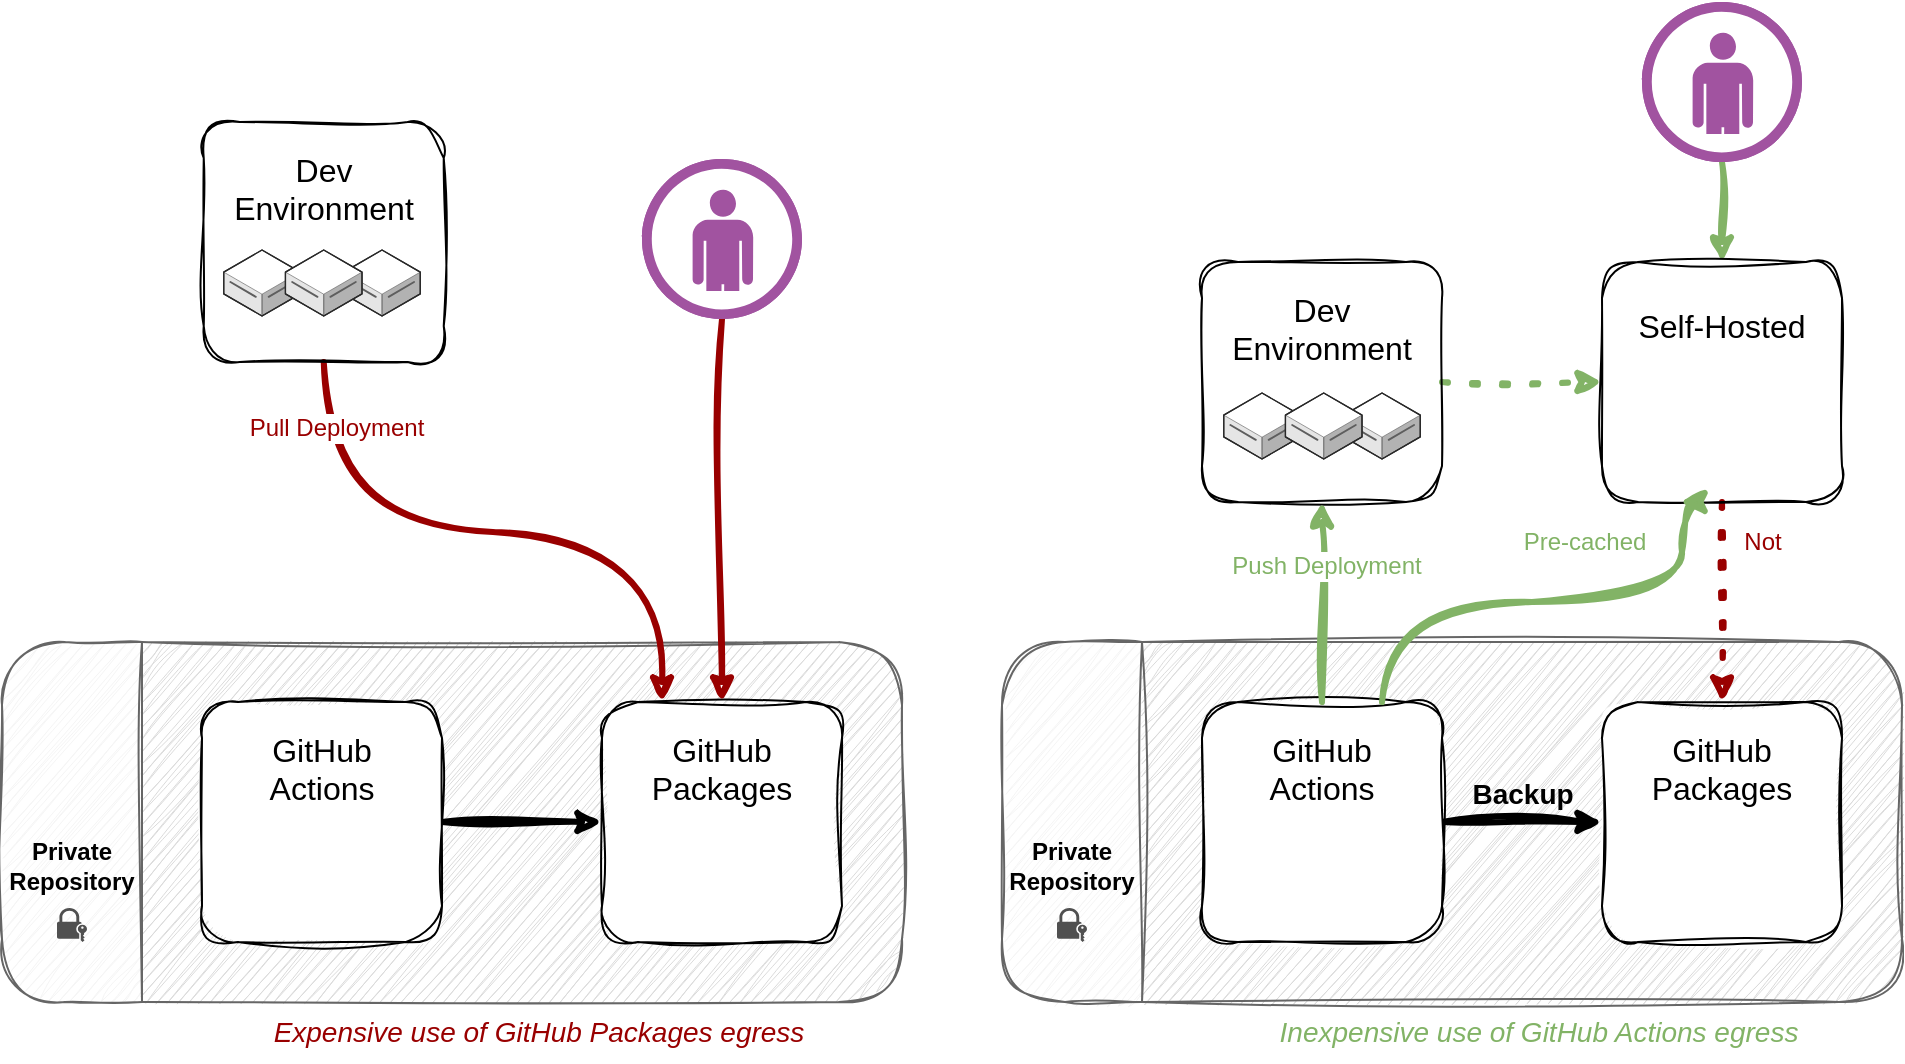 <mxfile version="24.2.5" type="github">
  <diagram name="Page-1" id="1pSw0mMazfSblqHfW_n3">
    <mxGraphModel dx="1105" dy="721" grid="1" gridSize="10" guides="1" tooltips="1" connect="1" arrows="1" fold="1" page="1" pageScale="1" pageWidth="850" pageHeight="1100" math="0" shadow="0">
      <root>
        <mxCell id="0" />
        <mxCell id="1" parent="0" />
        <mxCell id="poqatU7U9Uyuya-eAcOq-8" value="" style="swimlane;horizontal=0;whiteSpace=wrap;html=1;rounded=1;glass=0;fillColor=#f5f5f5;strokeColor=#666666;shadow=0;startSize=70;align=left;fontSize=16;textDirection=ltr;direction=east;sketch=1;curveFitting=1;jiggle=2;swimlaneFillColor=#DBDBDB;fontColor=#333333;" vertex="1" parent="1">
          <mxGeometry x="90" y="340" width="450" height="180" as="geometry" />
        </mxCell>
        <mxCell id="poqatU7U9Uyuya-eAcOq-9" value="" style="shape=image;html=1;verticalAlign=top;verticalLabelPosition=bottom;labelBackgroundColor=#ffffff;imageAspect=0;aspect=fixed;image=https://cdn4.iconfinder.com/data/icons/ionicons/512/icon-social-github-128.png" vertex="1" parent="poqatU7U9Uyuya-eAcOq-8">
          <mxGeometry x="10" y="20" width="50" height="50" as="geometry" />
        </mxCell>
        <mxCell id="poqatU7U9Uyuya-eAcOq-10" value="&lt;font style=&quot;font-size: 16px;&quot;&gt;GitHub Packages&lt;/font&gt;" style="rounded=1;whiteSpace=wrap;html=1;sketch=1;curveFitting=1;jiggle=2;horizontal=1;verticalAlign=top;spacingTop=8;" vertex="1" parent="poqatU7U9Uyuya-eAcOq-8">
          <mxGeometry x="300" y="30" width="120" height="120" as="geometry" />
        </mxCell>
        <mxCell id="poqatU7U9Uyuya-eAcOq-4" value="" style="shape=image;verticalLabelPosition=bottom;labelBackgroundColor=default;verticalAlign=top;aspect=fixed;imageAspect=0;image=https://speedmedia.jfrog.com/08612fe1-9391-4cf3-ac1a-6dd49c36b276/https://media.jfrog.com/wp-content/uploads/2017/11/20133118/Maven-2.png;" vertex="1" parent="poqatU7U9Uyuya-eAcOq-8">
          <mxGeometry x="315.43" y="90" width="89.14" height="40" as="geometry" />
        </mxCell>
        <mxCell id="poqatU7U9Uyuya-eAcOq-13" style="edgeStyle=orthogonalEdgeStyle;rounded=0;orthogonalLoop=1;jettySize=auto;html=1;exitX=1;exitY=0.5;exitDx=0;exitDy=0;entryX=0;entryY=0.5;entryDx=0;entryDy=0;sketch=1;curveFitting=1;jiggle=2;flowAnimation=0;strokeWidth=3;fillColor=#d5e8d4;strokeColor=#000000;" edge="1" parent="poqatU7U9Uyuya-eAcOq-8" source="poqatU7U9Uyuya-eAcOq-12" target="poqatU7U9Uyuya-eAcOq-10">
          <mxGeometry relative="1" as="geometry" />
        </mxCell>
        <mxCell id="poqatU7U9Uyuya-eAcOq-12" value="&lt;font style=&quot;font-size: 16px;&quot;&gt;GitHub&lt;/font&gt;&lt;div&gt;&lt;font style=&quot;font-size: 16px;&quot;&gt;Actions&lt;/font&gt;&lt;/div&gt;" style="rounded=1;whiteSpace=wrap;html=1;sketch=1;curveFitting=1;jiggle=2;horizontal=1;verticalAlign=top;spacingTop=8;" vertex="1" parent="poqatU7U9Uyuya-eAcOq-8">
          <mxGeometry x="100" y="30" width="120" height="120" as="geometry" />
        </mxCell>
        <mxCell id="poqatU7U9Uyuya-eAcOq-7" value="" style="shape=image;imageAspect=0;aspect=fixed;verticalLabelPosition=bottom;verticalAlign=top;image=https://github.githubassets.com/assets/actions-icon-actions-61925a4b8822.svg;" vertex="1" parent="poqatU7U9Uyuya-eAcOq-8">
          <mxGeometry x="138" y="90" width="44" height="44" as="geometry" />
        </mxCell>
        <mxCell id="poqatU7U9Uyuya-eAcOq-36" value="" style="sketch=0;pointerEvents=1;shadow=0;dashed=0;html=1;strokeColor=none;fillColor=#505050;labelPosition=center;verticalLabelPosition=bottom;verticalAlign=top;outlineConnect=0;align=center;shape=mxgraph.office.security.lock_with_key_security;" vertex="1" parent="poqatU7U9Uyuya-eAcOq-8">
          <mxGeometry x="27.5" y="133" width="15" height="17" as="geometry" />
        </mxCell>
        <mxCell id="poqatU7U9Uyuya-eAcOq-37" value="Private&lt;br&gt;Repository" style="text;html=1;align=center;verticalAlign=middle;whiteSpace=wrap;rounded=0;spacingLeft=0;fontStyle=1" vertex="1" parent="poqatU7U9Uyuya-eAcOq-8">
          <mxGeometry x="5" y="97" width="60" height="30" as="geometry" />
        </mxCell>
        <mxCell id="poqatU7U9Uyuya-eAcOq-66" style="edgeStyle=orthogonalEdgeStyle;rounded=0;orthogonalLoop=1;jettySize=auto;html=1;exitX=0.5;exitY=1;exitDx=0;exitDy=0;exitPerimeter=0;entryX=0.5;entryY=0;entryDx=0;entryDy=0;strokeColor=#990000;strokeWidth=3;sketch=1;curveFitting=1;jiggle=2;" edge="1" parent="1" source="poqatU7U9Uyuya-eAcOq-14" target="poqatU7U9Uyuya-eAcOq-10">
          <mxGeometry relative="1" as="geometry" />
        </mxCell>
        <mxCell id="poqatU7U9Uyuya-eAcOq-14" value="" style="verticalLabelPosition=bottom;sketch=0;html=1;fillColor=#A153A0;strokeColor=#ffffff;verticalAlign=top;align=center;points=[[0,0.5,0],[0.125,0.25,0],[0.25,0,0],[0.5,0,0],[0.75,0,0],[0.875,0.25,0],[1,0.5,0],[0.875,0.75,0],[0.75,1,0],[0.5,1,0],[0.125,0.75,0]];pointerEvents=1;shape=mxgraph.cisco_safe.compositeIcon;bgIcon=ellipse;resIcon=mxgraph.cisco_safe.design.user;" vertex="1" parent="1">
          <mxGeometry x="410" y="98.5" width="80" height="80" as="geometry" />
        </mxCell>
        <mxCell id="poqatU7U9Uyuya-eAcOq-38" value="" style="swimlane;horizontal=0;whiteSpace=wrap;html=1;rounded=1;glass=0;fillColor=#f5f5f5;strokeColor=#666666;shadow=0;startSize=70;align=left;fontSize=16;textDirection=ltr;direction=east;sketch=1;curveFitting=1;jiggle=2;swimlaneFillColor=#DBDBDB;fontColor=#333333;" vertex="1" parent="1">
          <mxGeometry x="590" y="340" width="450" height="180" as="geometry" />
        </mxCell>
        <mxCell id="poqatU7U9Uyuya-eAcOq-39" value="" style="shape=image;html=1;verticalAlign=top;verticalLabelPosition=bottom;labelBackgroundColor=#ffffff;imageAspect=0;aspect=fixed;image=https://cdn4.iconfinder.com/data/icons/ionicons/512/icon-social-github-128.png" vertex="1" parent="poqatU7U9Uyuya-eAcOq-38">
          <mxGeometry x="10" y="20" width="50" height="50" as="geometry" />
        </mxCell>
        <mxCell id="poqatU7U9Uyuya-eAcOq-40" value="&lt;font style=&quot;font-size: 16px;&quot;&gt;GitHub Packages&lt;/font&gt;" style="rounded=1;whiteSpace=wrap;html=1;sketch=1;curveFitting=1;jiggle=2;horizontal=1;verticalAlign=top;spacingTop=8;" vertex="1" parent="poqatU7U9Uyuya-eAcOq-38">
          <mxGeometry x="300" y="30" width="120" height="120" as="geometry" />
        </mxCell>
        <mxCell id="poqatU7U9Uyuya-eAcOq-41" value="" style="shape=image;verticalLabelPosition=bottom;labelBackgroundColor=default;verticalAlign=top;aspect=fixed;imageAspect=0;image=https://speedmedia.jfrog.com/08612fe1-9391-4cf3-ac1a-6dd49c36b276/https://media.jfrog.com/wp-content/uploads/2017/11/20133118/Maven-2.png;" vertex="1" parent="poqatU7U9Uyuya-eAcOq-38">
          <mxGeometry x="315.43" y="90" width="89.14" height="40" as="geometry" />
        </mxCell>
        <mxCell id="poqatU7U9Uyuya-eAcOq-42" style="edgeStyle=orthogonalEdgeStyle;rounded=0;orthogonalLoop=1;jettySize=auto;html=1;exitX=1;exitY=0.5;exitDx=0;exitDy=0;entryX=0;entryY=0.5;entryDx=0;entryDy=0;sketch=1;curveFitting=1;jiggle=2;flowAnimation=0;strokeWidth=3;fillColor=#d5e8d4;strokeColor=#000000;" edge="1" parent="poqatU7U9Uyuya-eAcOq-38" source="poqatU7U9Uyuya-eAcOq-43" target="poqatU7U9Uyuya-eAcOq-40">
          <mxGeometry relative="1" as="geometry" />
        </mxCell>
        <mxCell id="poqatU7U9Uyuya-eAcOq-58" value="Backup" style="edgeLabel;html=1;align=center;verticalAlign=middle;resizable=0;points=[];fontColor=#000000;labelBackgroundColor=none;fontStyle=1;fontSize=14;spacingTop=12;textShadow=0;" vertex="1" connectable="0" parent="poqatU7U9Uyuya-eAcOq-42">
          <mxGeometry x="-0.1" y="-4" relative="1" as="geometry">
            <mxPoint x="4" y="-24" as="offset" />
          </mxGeometry>
        </mxCell>
        <mxCell id="poqatU7U9Uyuya-eAcOq-43" value="&lt;font style=&quot;font-size: 16px;&quot;&gt;GitHub&lt;/font&gt;&lt;div&gt;&lt;font style=&quot;font-size: 16px;&quot;&gt;Actions&lt;/font&gt;&lt;/div&gt;" style="rounded=1;whiteSpace=wrap;html=1;sketch=1;curveFitting=1;jiggle=2;horizontal=1;verticalAlign=top;spacingTop=8;" vertex="1" parent="poqatU7U9Uyuya-eAcOq-38">
          <mxGeometry x="100" y="30" width="120" height="120" as="geometry" />
        </mxCell>
        <mxCell id="poqatU7U9Uyuya-eAcOq-44" value="" style="shape=image;imageAspect=0;aspect=fixed;verticalLabelPosition=bottom;verticalAlign=top;image=https://github.githubassets.com/assets/actions-icon-actions-61925a4b8822.svg;" vertex="1" parent="poqatU7U9Uyuya-eAcOq-38">
          <mxGeometry x="138" y="90" width="44" height="44" as="geometry" />
        </mxCell>
        <mxCell id="poqatU7U9Uyuya-eAcOq-45" value="" style="sketch=0;pointerEvents=1;shadow=0;dashed=0;html=1;strokeColor=none;fillColor=#505050;labelPosition=center;verticalLabelPosition=bottom;verticalAlign=top;outlineConnect=0;align=center;shape=mxgraph.office.security.lock_with_key_security;" vertex="1" parent="poqatU7U9Uyuya-eAcOq-38">
          <mxGeometry x="27.5" y="133" width="15" height="17" as="geometry" />
        </mxCell>
        <mxCell id="poqatU7U9Uyuya-eAcOq-46" value="Private&lt;br&gt;Repository" style="text;html=1;align=center;verticalAlign=middle;whiteSpace=wrap;rounded=0;spacingLeft=0;fontStyle=1" vertex="1" parent="poqatU7U9Uyuya-eAcOq-38">
          <mxGeometry x="5" y="97" width="60" height="30" as="geometry" />
        </mxCell>
        <mxCell id="poqatU7U9Uyuya-eAcOq-64" style="edgeStyle=orthogonalEdgeStyle;rounded=0;orthogonalLoop=1;jettySize=auto;html=1;entryX=0.5;entryY=0;entryDx=0;entryDy=0;fillColor=#d5e8d4;strokeColor=#82b366;strokeWidth=3;sketch=1;curveFitting=1;jiggle=2;" edge="1" parent="1" source="poqatU7U9Uyuya-eAcOq-50" target="poqatU7U9Uyuya-eAcOq-52">
          <mxGeometry relative="1" as="geometry" />
        </mxCell>
        <mxCell id="poqatU7U9Uyuya-eAcOq-50" value="" style="verticalLabelPosition=bottom;sketch=0;html=1;fillColor=#A153A0;strokeColor=#ffffff;verticalAlign=top;align=center;points=[[0,0.5,0],[0.125,0.25,0],[0.25,0,0],[0.5,0,0],[0.75,0,0],[0.875,0.25,0],[1,0.5,0],[0.875,0.75,0],[0.75,1,0],[0.5,1,0],[0.125,0.75,0]];pointerEvents=1;shape=mxgraph.cisco_safe.compositeIcon;bgIcon=ellipse;resIcon=mxgraph.cisco_safe.design.user;" vertex="1" parent="1">
          <mxGeometry x="910" y="20" width="80" height="80" as="geometry" />
        </mxCell>
        <mxCell id="poqatU7U9Uyuya-eAcOq-51" style="edgeStyle=orthogonalEdgeStyle;rounded=0;orthogonalLoop=1;jettySize=auto;html=1;exitX=0.5;exitY=1;exitDx=0;exitDy=0;entryX=0.5;entryY=0;entryDx=0;entryDy=0;strokeColor=#990000;sketch=1;curveFitting=1;jiggle=2;strokeWidth=3;dashed=1;dashPattern=1 4;" edge="1" parent="1" source="poqatU7U9Uyuya-eAcOq-52" target="poqatU7U9Uyuya-eAcOq-40">
          <mxGeometry relative="1" as="geometry" />
        </mxCell>
        <mxCell id="poqatU7U9Uyuya-eAcOq-80" value="Not" style="edgeLabel;html=1;align=center;verticalAlign=middle;resizable=0;points=[];fontSize=12;fontColor=#990000;" vertex="1" connectable="0" parent="poqatU7U9Uyuya-eAcOq-51">
          <mxGeometry x="-0.54" y="1" relative="1" as="geometry">
            <mxPoint x="19" y="-3" as="offset" />
          </mxGeometry>
        </mxCell>
        <mxCell id="poqatU7U9Uyuya-eAcOq-52" value="&lt;div&gt;&lt;font style=&quot;font-size: 16px;&quot;&gt;Self-Hosted&lt;/font&gt;&lt;/div&gt;" style="rounded=1;whiteSpace=wrap;html=1;sketch=1;curveFitting=1;jiggle=2;horizontal=1;verticalAlign=top;spacingTop=16;fillColor=none;" vertex="1" parent="1">
          <mxGeometry x="890" y="150" width="120" height="120" as="geometry" />
        </mxCell>
        <mxCell id="poqatU7U9Uyuya-eAcOq-53" value="" style="shape=image;verticalLabelPosition=bottom;labelBackgroundColor=default;verticalAlign=top;aspect=fixed;imageAspect=0;image=https://speedmedia.jfrog.com/08612fe1-9391-4cf3-ac1a-6dd49c36b276/https://media.jfrog.com/wp-content/uploads/2021/12/29113553/jfrog-logo-2022.svg;" vertex="1" parent="1">
          <mxGeometry x="919.09" y="200" width="61.82" height="60" as="geometry" />
        </mxCell>
        <mxCell id="poqatU7U9Uyuya-eAcOq-72" style="edgeStyle=orthogonalEdgeStyle;rounded=0;orthogonalLoop=1;jettySize=auto;html=1;exitX=1;exitY=0.5;exitDx=0;exitDy=0;entryX=0;entryY=0.5;entryDx=0;entryDy=0;fontColor=#82B366;labelBackgroundColor=none;sketch=1;curveFitting=1;jiggle=2;strokeWidth=3;fillColor=#d5e8d4;strokeColor=#82b366;dashed=1;dashPattern=1 4;" edge="1" parent="1" source="poqatU7U9Uyuya-eAcOq-54" target="poqatU7U9Uyuya-eAcOq-52">
          <mxGeometry relative="1" as="geometry" />
        </mxCell>
        <mxCell id="poqatU7U9Uyuya-eAcOq-54" value="&lt;font style=&quot;font-size: 16px;&quot;&gt;Dev&lt;br&gt;Environment&lt;/font&gt;" style="rounded=1;whiteSpace=wrap;html=1;sketch=1;curveFitting=1;jiggle=2;horizontal=1;verticalAlign=top;spacingTop=8;fillColor=none;" vertex="1" parent="1">
          <mxGeometry x="690" y="150" width="120" height="120" as="geometry" />
        </mxCell>
        <mxCell id="poqatU7U9Uyuya-eAcOq-55" value="" style="verticalLabelPosition=bottom;html=1;verticalAlign=top;strokeWidth=1;align=center;outlineConnect=0;dashed=0;outlineConnect=0;shape=mxgraph.aws3d.dataServer;strokeColor=#5E5E5E;aspect=fixed;" vertex="1" parent="1">
          <mxGeometry x="700.86" y="215.5" width="38.29" height="33" as="geometry" />
        </mxCell>
        <mxCell id="poqatU7U9Uyuya-eAcOq-56" style="edgeStyle=orthogonalEdgeStyle;rounded=0;orthogonalLoop=1;jettySize=auto;html=1;exitX=0.5;exitY=0;exitDx=0;exitDy=0;entryX=0.5;entryY=1;entryDx=0;entryDy=0;strokeWidth=3;sketch=1;curveFitting=1;jiggle=2;fillColor=#d5e8d4;strokeColor=#82b366;" edge="1" parent="1" source="poqatU7U9Uyuya-eAcOq-43" target="poqatU7U9Uyuya-eAcOq-54">
          <mxGeometry relative="1" as="geometry" />
        </mxCell>
        <mxCell id="poqatU7U9Uyuya-eAcOq-76" value="Push Deployment" style="edgeLabel;html=1;align=center;verticalAlign=middle;resizable=0;points=[];fontColor=#82B366;fontSize=12;" vertex="1" connectable="0" parent="poqatU7U9Uyuya-eAcOq-56">
          <mxGeometry x="0.36" y="-2" relative="1" as="geometry">
            <mxPoint as="offset" />
          </mxGeometry>
        </mxCell>
        <mxCell id="poqatU7U9Uyuya-eAcOq-57" style="edgeStyle=orthogonalEdgeStyle;rounded=0;orthogonalLoop=1;jettySize=auto;html=1;exitX=0.75;exitY=0;exitDx=0;exitDy=0;strokeWidth=3;fillColor=#d5e8d4;strokeColor=#82B366;sketch=1;curveFitting=1;jiggle=2;curved=1;" edge="1" parent="1" source="poqatU7U9Uyuya-eAcOq-43">
          <mxGeometry relative="1" as="geometry">
            <mxPoint x="929" y="270" as="targetPoint" />
            <Array as="points">
              <mxPoint x="780" y="320" />
              <mxPoint x="930" y="320" />
            </Array>
          </mxGeometry>
        </mxCell>
        <mxCell id="poqatU7U9Uyuya-eAcOq-79" value="Pre-cached" style="edgeLabel;html=1;align=center;verticalAlign=middle;resizable=0;points=[];fontColor=#82B366;fontSize=12;" vertex="1" connectable="0" parent="poqatU7U9Uyuya-eAcOq-57">
          <mxGeometry x="0.214" y="3" relative="1" as="geometry">
            <mxPoint x="-2" y="-27" as="offset" />
          </mxGeometry>
        </mxCell>
        <mxCell id="poqatU7U9Uyuya-eAcOq-61" value="" style="verticalLabelPosition=bottom;html=1;verticalAlign=top;strokeWidth=1;align=center;outlineConnect=0;dashed=0;outlineConnect=0;shape=mxgraph.aws3d.dataServer;strokeColor=#5E5E5E;aspect=fixed;" vertex="1" parent="1">
          <mxGeometry x="760.86" y="215.5" width="38.29" height="33" as="geometry" />
        </mxCell>
        <mxCell id="poqatU7U9Uyuya-eAcOq-60" value="" style="verticalLabelPosition=bottom;html=1;verticalAlign=top;strokeWidth=1;align=center;outlineConnect=0;dashed=0;outlineConnect=0;shape=mxgraph.aws3d.dataServer;strokeColor=#5E5E5E;aspect=fixed;" vertex="1" parent="1">
          <mxGeometry x="731.72" y="215.5" width="38.29" height="33" as="geometry" />
        </mxCell>
        <mxCell id="poqatU7U9Uyuya-eAcOq-73" style="edgeStyle=orthogonalEdgeStyle;rounded=0;orthogonalLoop=1;jettySize=auto;html=1;exitX=0.5;exitY=1;exitDx=0;exitDy=0;entryX=0.25;entryY=0;entryDx=0;entryDy=0;strokeColor=#990000;strokeWidth=3;sketch=1;curveFitting=1;jiggle=2;curved=1;" edge="1" parent="1" source="poqatU7U9Uyuya-eAcOq-68" target="poqatU7U9Uyuya-eAcOq-10">
          <mxGeometry relative="1" as="geometry" />
        </mxCell>
        <mxCell id="poqatU7U9Uyuya-eAcOq-78" value="Pull Deployment" style="edgeLabel;html=1;align=center;verticalAlign=middle;resizable=0;points=[];fontColor=#990000;fontSize=12;" vertex="1" connectable="0" parent="poqatU7U9Uyuya-eAcOq-73">
          <mxGeometry x="-0.805" y="6" relative="1" as="geometry">
            <mxPoint as="offset" />
          </mxGeometry>
        </mxCell>
        <mxCell id="poqatU7U9Uyuya-eAcOq-68" value="&lt;font style=&quot;font-size: 16px;&quot;&gt;Dev&lt;br&gt;Environment&lt;/font&gt;" style="rounded=1;whiteSpace=wrap;html=1;sketch=1;curveFitting=1;jiggle=2;horizontal=1;verticalAlign=top;spacingTop=8;fillColor=none;" vertex="1" parent="1">
          <mxGeometry x="190.87" y="80" width="120" height="120" as="geometry" />
        </mxCell>
        <mxCell id="poqatU7U9Uyuya-eAcOq-69" value="" style="verticalLabelPosition=bottom;html=1;verticalAlign=top;strokeWidth=1;align=center;outlineConnect=0;dashed=0;outlineConnect=0;shape=mxgraph.aws3d.dataServer;strokeColor=#5E5E5E;aspect=fixed;" vertex="1" parent="1">
          <mxGeometry x="200.86" y="144" width="38.29" height="33" as="geometry" />
        </mxCell>
        <mxCell id="poqatU7U9Uyuya-eAcOq-70" value="" style="verticalLabelPosition=bottom;html=1;verticalAlign=top;strokeWidth=1;align=center;outlineConnect=0;dashed=0;outlineConnect=0;shape=mxgraph.aws3d.dataServer;strokeColor=#5E5E5E;aspect=fixed;" vertex="1" parent="1">
          <mxGeometry x="260.86" y="144" width="38.29" height="33" as="geometry" />
        </mxCell>
        <mxCell id="poqatU7U9Uyuya-eAcOq-71" value="" style="verticalLabelPosition=bottom;html=1;verticalAlign=top;strokeWidth=1;align=center;outlineConnect=0;dashed=0;outlineConnect=0;shape=mxgraph.aws3d.dataServer;strokeColor=#5E5E5E;aspect=fixed;" vertex="1" parent="1">
          <mxGeometry x="231.72" y="144" width="38.29" height="33" as="geometry" />
        </mxCell>
        <mxCell id="poqatU7U9Uyuya-eAcOq-74" value="Expensive use of GitHub Packages egress" style="text;html=1;align=center;verticalAlign=top;whiteSpace=wrap;rounded=0;fontColor=#990000;fontStyle=2;fontSize=14;" vertex="1" parent="1">
          <mxGeometry x="217.5" y="520" width="280.5" height="30" as="geometry" />
        </mxCell>
        <mxCell id="poqatU7U9Uyuya-eAcOq-75" value="&lt;font style=&quot;font-size: 14px;&quot; color=&quot;#82b366&quot;&gt;Inexpensive use of GitHub Actions egress&lt;/font&gt;" style="text;html=1;align=center;verticalAlign=top;whiteSpace=wrap;rounded=0;fontColor=#990000;fontStyle=2;fontSize=14;" vertex="1" parent="1">
          <mxGeometry x="717.5" y="520" width="280.5" height="30" as="geometry" />
        </mxCell>
      </root>
    </mxGraphModel>
  </diagram>
</mxfile>
